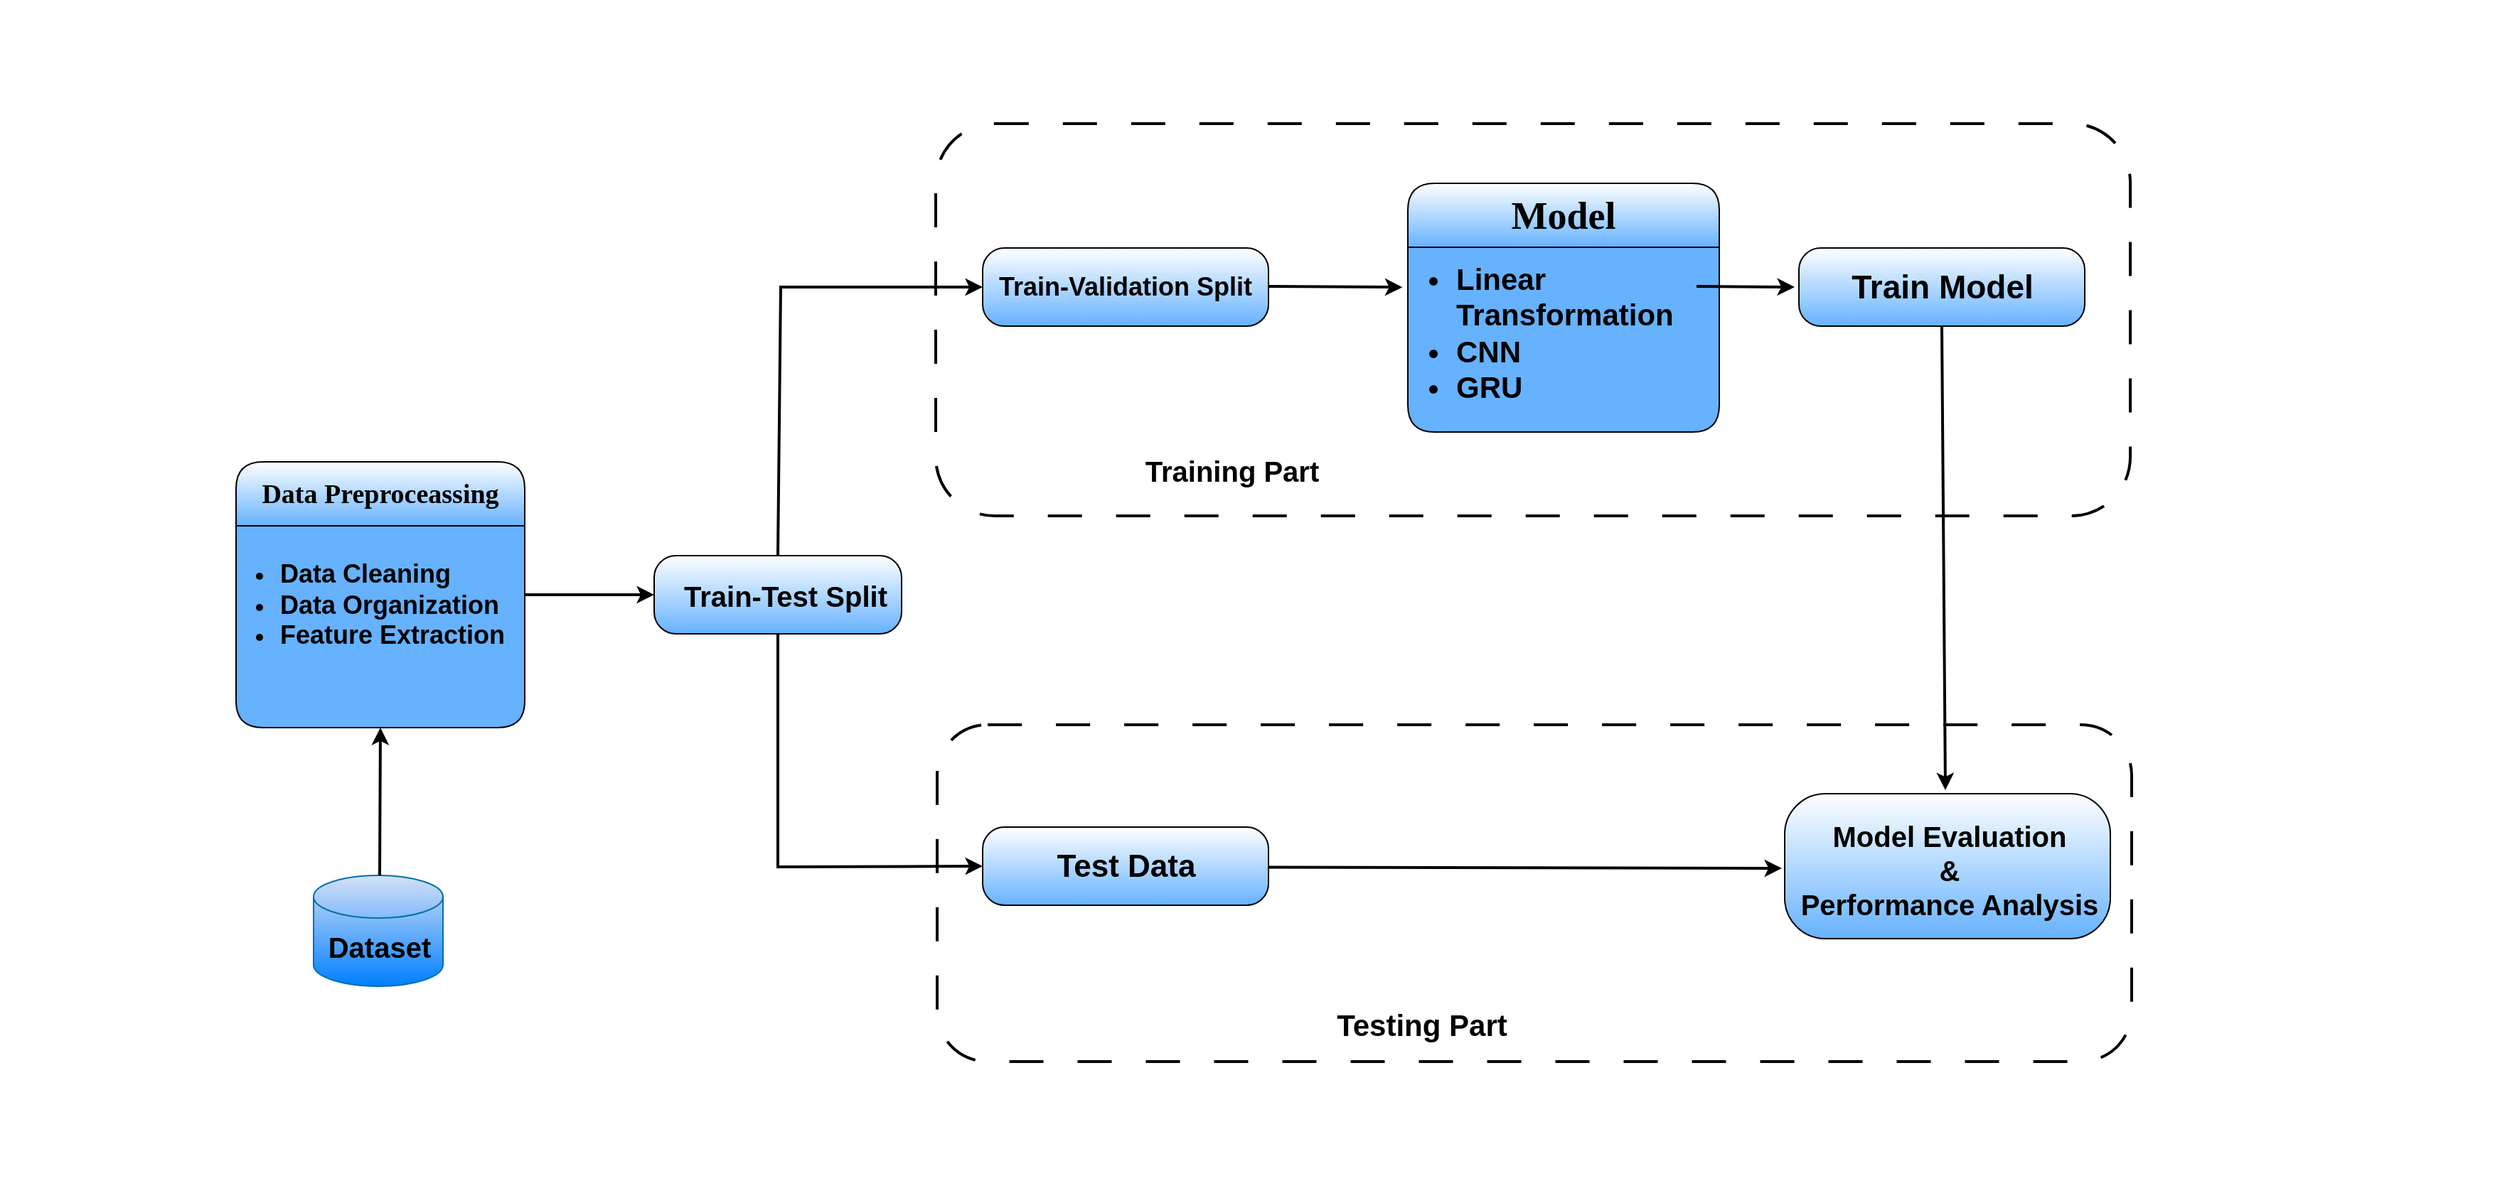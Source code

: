 <mxfile version="24.2.7" type="device">
  <diagram name="Page-1" id="BeFUeFRRMec4aG3Mg1fL">
    <mxGraphModel dx="2700" dy="1708" grid="0" gridSize="10" guides="1" tooltips="1" connect="1" arrows="1" fold="1" page="1" pageScale="1" pageWidth="1100" pageHeight="850" background="none" math="0" shadow="0">
      <root>
        <mxCell id="0" />
        <mxCell id="1" parent="0" />
        <mxCell id="p7WbHFZ-Q9HPBkfyK8q_-29" value="" style="rounded=1;whiteSpace=wrap;html=1;fillColor=none;dashed=1;dashPattern=12 12;strokeWidth=2;" vertex="1" parent="1">
          <mxGeometry x="533" y="347" width="840" height="237" as="geometry" />
        </mxCell>
        <mxCell id="p7WbHFZ-Q9HPBkfyK8q_-28" value="" style="rounded=1;whiteSpace=wrap;html=1;fillColor=none;dashed=1;dashPattern=12 12;strokeWidth=2;" vertex="1" parent="1">
          <mxGeometry x="532" y="-76" width="840" height="276" as="geometry" />
        </mxCell>
        <mxCell id="p7WbHFZ-Q9HPBkfyK8q_-1" value="" style="shape=cylinder3;whiteSpace=wrap;html=1;boundedLbl=1;backgroundOutline=1;size=15;fillColor=#D4E1F5;fontColor=#ffffff;strokeColor=#006EAF;gradientColor=#007FFF;" vertex="1" parent="1">
          <mxGeometry x="94.5" y="453" width="91" height="78" as="geometry" />
        </mxCell>
        <mxCell id="p7WbHFZ-Q9HPBkfyK8q_-2" value="&lt;font face=&quot;Times New Roman&quot; style=&quot;font-size: 19px;&quot;&gt;Data Preproceassing&lt;/font&gt;" style="swimlane;whiteSpace=wrap;html=1;startSize=45;perimeterSpacing=0;rounded=1;swimlaneLine=1;arcSize=14;glass=0;align=center;gradientColor=#66B2FF;swimlaneFillColor=#66B2FF;" vertex="1" parent="1">
          <mxGeometry x="40" y="162" width="203" height="187" as="geometry" />
        </mxCell>
        <mxCell id="p7WbHFZ-Q9HPBkfyK8q_-6" value="&lt;ul style=&quot;font-size: 18px;&quot;&gt;&lt;li&gt;&lt;b&gt;Data Cleaning&lt;/b&gt;&lt;/li&gt;&lt;li style=&quot;&quot;&gt;&lt;b&gt;Data Organization&lt;/b&gt;&lt;/li&gt;&lt;li style=&quot;&quot;&gt;&lt;b&gt;Feature Extraction&lt;/b&gt;&lt;/li&gt;&lt;/ul&gt;" style="text;html=1;align=left;verticalAlign=middle;whiteSpace=wrap;rounded=0;fontSize=16;fillColor=none;" vertex="1" parent="p7WbHFZ-Q9HPBkfyK8q_-2">
          <mxGeometry x="-11" y="24" width="210" height="153" as="geometry" />
        </mxCell>
        <mxCell id="p7WbHFZ-Q9HPBkfyK8q_-7" value="" style="rounded=1;whiteSpace=wrap;html=1;arcSize=28;gradientColor=#66B2FF;" vertex="1" parent="1">
          <mxGeometry x="334" y="228" width="174" height="55" as="geometry" />
        </mxCell>
        <mxCell id="p7WbHFZ-Q9HPBkfyK8q_-8" value="&lt;font size=&quot;1&quot; style=&quot;&quot;&gt;&lt;b style=&quot;font-size: 20px;&quot;&gt;Train-Test Split&lt;/b&gt;&lt;/font&gt;" style="text;html=1;align=center;verticalAlign=middle;whiteSpace=wrap;rounded=0;fontSize=16;" vertex="1" parent="1">
          <mxGeometry x="314" y="240.5" width="225" height="30" as="geometry" />
        </mxCell>
        <mxCell id="p7WbHFZ-Q9HPBkfyK8q_-9" value="" style="rounded=1;whiteSpace=wrap;html=1;arcSize=28;gradientColor=#66B2FF;" vertex="1" parent="1">
          <mxGeometry x="565" y="11.5" width="201" height="55" as="geometry" />
        </mxCell>
        <mxCell id="p7WbHFZ-Q9HPBkfyK8q_-10" value="&lt;b&gt;&lt;font style=&quot;font-size: 18px;&quot;&gt;Train-Validation Split&lt;/font&gt;&lt;/b&gt;" style="text;html=1;align=center;verticalAlign=middle;whiteSpace=wrap;rounded=0;fontSize=16;" vertex="1" parent="1">
          <mxGeometry x="571" y="24" width="189" height="30" as="geometry" />
        </mxCell>
        <mxCell id="p7WbHFZ-Q9HPBkfyK8q_-11" value="" style="rounded=1;whiteSpace=wrap;html=1;arcSize=28;gradientColor=#66B2FF;" vertex="1" parent="1">
          <mxGeometry x="565" y="419" width="201" height="55" as="geometry" />
        </mxCell>
        <mxCell id="p7WbHFZ-Q9HPBkfyK8q_-12" value="&lt;font style=&quot;font-size: 22px;&quot;&gt;&lt;b&gt;Test Data&lt;/b&gt;&lt;/font&gt;" style="text;html=1;align=center;verticalAlign=middle;whiteSpace=wrap;rounded=0;fontSize=16;" vertex="1" parent="1">
          <mxGeometry x="600.5" y="431.5" width="130" height="30" as="geometry" />
        </mxCell>
        <mxCell id="p7WbHFZ-Q9HPBkfyK8q_-13" value="&lt;font face=&quot;Times New Roman&quot; style=&quot;font-size: 27px;&quot;&gt;Model&lt;/font&gt;" style="swimlane;whiteSpace=wrap;html=1;startSize=45;perimeterSpacing=0;rounded=1;swimlaneLine=1;arcSize=14;glass=0;align=center;gradientColor=#66B2FF;swimlaneFillColor=#66B2FF;" vertex="1" parent="1">
          <mxGeometry x="864" y="-34" width="219" height="175" as="geometry" />
        </mxCell>
        <mxCell id="p7WbHFZ-Q9HPBkfyK8q_-14" value="&lt;ul style=&quot;font-size: 21px;&quot;&gt;&lt;li&gt;&lt;b&gt;Linear Transformation&lt;/b&gt;&lt;/li&gt;&lt;li&gt;&lt;b&gt;CNN&lt;/b&gt;&lt;/li&gt;&lt;li&gt;&lt;b&gt;GRU&lt;/b&gt;&lt;/li&gt;&lt;/ul&gt;" style="text;html=1;align=left;verticalAlign=middle;whiteSpace=wrap;rounded=0;fontSize=16;" vertex="1" parent="p7WbHFZ-Q9HPBkfyK8q_-13">
          <mxGeometry x="-8" y="28" width="235" height="153" as="geometry" />
        </mxCell>
        <mxCell id="p7WbHFZ-Q9HPBkfyK8q_-15" value="" style="rounded=1;whiteSpace=wrap;html=1;arcSize=28;gradientColor=#66B2FF;" vertex="1" parent="1">
          <mxGeometry x="1139" y="11.5" width="201" height="55" as="geometry" />
        </mxCell>
        <mxCell id="p7WbHFZ-Q9HPBkfyK8q_-16" value="&lt;font size=&quot;1&quot; style=&quot;&quot;&gt;&lt;b style=&quot;font-size: 23px;&quot;&gt;Train Model&lt;/b&gt;&lt;/font&gt;" style="text;html=1;align=center;verticalAlign=middle;whiteSpace=wrap;rounded=0;fontSize=16;" vertex="1" parent="1">
          <mxGeometry x="1174.5" y="24" width="130" height="30" as="geometry" />
        </mxCell>
        <mxCell id="p7WbHFZ-Q9HPBkfyK8q_-17" value="" style="rounded=1;whiteSpace=wrap;html=1;arcSize=28;gradientColor=#66B2FF;" vertex="1" parent="1">
          <mxGeometry x="1129" y="395.5" width="229" height="102" as="geometry" />
        </mxCell>
        <mxCell id="p7WbHFZ-Q9HPBkfyK8q_-18" value="&lt;font style=&quot;font-size: 20px;&quot;&gt;&lt;b&gt;Model Evaluation&lt;/b&gt;&lt;/font&gt;&lt;div style=&quot;font-size: 20px;&quot;&gt;&lt;font style=&quot;font-size: 20px;&quot;&gt;&lt;b&gt;&amp;amp;&lt;/b&gt;&lt;/font&gt;&lt;/div&gt;&lt;div style=&quot;font-size: 20px;&quot;&gt;&lt;font style=&quot;font-size: 20px;&quot;&gt;&lt;b&gt;Performance Analysis&lt;/b&gt;&lt;/font&gt;&lt;/div&gt;" style="text;html=1;align=center;verticalAlign=middle;whiteSpace=wrap;rounded=0;fontSize=16;" vertex="1" parent="1">
          <mxGeometry x="1129" y="403.5" width="232.25" height="90.5" as="geometry" />
        </mxCell>
        <mxCell id="p7WbHFZ-Q9HPBkfyK8q_-19" value="&lt;font style=&quot;font-size: 20px;&quot;&gt;&lt;b&gt;Dataset&lt;/b&gt;&lt;/font&gt;" style="text;html=1;align=center;verticalAlign=middle;whiteSpace=wrap;rounded=0;fontSize=16;" vertex="1" parent="1">
          <mxGeometry x="76" y="488" width="130" height="30" as="geometry" />
        </mxCell>
        <mxCell id="p7WbHFZ-Q9HPBkfyK8q_-20" value="" style="endArrow=classic;html=1;rounded=0;exitX=1;exitY=0.5;exitDx=0;exitDy=0;strokeWidth=2;" edge="1" parent="1" source="p7WbHFZ-Q9HPBkfyK8q_-2" target="p7WbHFZ-Q9HPBkfyK8q_-7">
          <mxGeometry width="50" height="50" relative="1" as="geometry">
            <mxPoint x="380" y="356" as="sourcePoint" />
            <mxPoint x="737" y="255" as="targetPoint" />
          </mxGeometry>
        </mxCell>
        <mxCell id="p7WbHFZ-Q9HPBkfyK8q_-21" value="" style="endArrow=classic;html=1;rounded=0;exitX=0.511;exitY=0;exitDx=0;exitDy=0;exitPerimeter=0;strokeWidth=2;entryX=0.5;entryY=1;entryDx=0;entryDy=0;" edge="1" parent="1" source="p7WbHFZ-Q9HPBkfyK8q_-1" target="p7WbHFZ-Q9HPBkfyK8q_-2">
          <mxGeometry width="50" height="50" relative="1" as="geometry">
            <mxPoint x="132" y="423" as="sourcePoint" />
            <mxPoint x="147" y="350" as="targetPoint" />
          </mxGeometry>
        </mxCell>
        <mxCell id="p7WbHFZ-Q9HPBkfyK8q_-22" value="" style="endArrow=classic;html=1;rounded=0;exitX=1;exitY=0.5;exitDx=0;exitDy=0;endSize=6;entryX=0.011;entryY=0.36;entryDx=0;entryDy=0;entryPerimeter=0;strokeWidth=2;" edge="1" parent="1">
          <mxGeometry width="50" height="50" relative="1" as="geometry">
            <mxPoint x="766" y="38.52" as="sourcePoint" />
            <mxPoint x="860.189" y="39.08" as="targetPoint" />
          </mxGeometry>
        </mxCell>
        <mxCell id="p7WbHFZ-Q9HPBkfyK8q_-23" value="" style="endArrow=classic;html=1;rounded=0;exitX=1;exitY=0.5;exitDx=0;exitDy=0;endSize=6;strokeWidth=2;" edge="1" parent="1">
          <mxGeometry width="50" height="50" relative="1" as="geometry">
            <mxPoint x="1067" y="38.52" as="sourcePoint" />
            <mxPoint x="1136" y="39" as="targetPoint" />
          </mxGeometry>
        </mxCell>
        <mxCell id="p7WbHFZ-Q9HPBkfyK8q_-24" value="" style="endArrow=classic;html=1;rounded=0;exitX=1;exitY=0.5;exitDx=0;exitDy=0;endSize=6;strokeWidth=2;" edge="1" parent="1">
          <mxGeometry width="50" height="50" relative="1" as="geometry">
            <mxPoint x="766" y="447.27" as="sourcePoint" />
            <mxPoint x="1127" y="448" as="targetPoint" />
          </mxGeometry>
        </mxCell>
        <mxCell id="p7WbHFZ-Q9HPBkfyK8q_-25" value="" style="endArrow=classic;html=1;rounded=0;exitX=0.5;exitY=1;exitDx=0;exitDy=0;strokeWidth=2;" edge="1" parent="1" source="p7WbHFZ-Q9HPBkfyK8q_-15">
          <mxGeometry width="50" height="50" relative="1" as="geometry">
            <mxPoint x="910" y="213" as="sourcePoint" />
            <mxPoint x="1242" y="393" as="targetPoint" />
          </mxGeometry>
        </mxCell>
        <mxCell id="p7WbHFZ-Q9HPBkfyK8q_-26" value="" style="endArrow=classic;html=1;rounded=0;exitX=0.5;exitY=0;exitDx=0;exitDy=0;entryX=0;entryY=0.5;entryDx=0;entryDy=0;strokeWidth=2;" edge="1" parent="1" source="p7WbHFZ-Q9HPBkfyK8q_-7" target="p7WbHFZ-Q9HPBkfyK8q_-9">
          <mxGeometry width="50" height="50" relative="1" as="geometry">
            <mxPoint x="651" y="276" as="sourcePoint" />
            <mxPoint x="701" y="226" as="targetPoint" />
            <Array as="points">
              <mxPoint x="423" y="39" />
            </Array>
          </mxGeometry>
        </mxCell>
        <mxCell id="p7WbHFZ-Q9HPBkfyK8q_-27" value="" style="endArrow=classic;html=1;rounded=0;exitX=0.5;exitY=1;exitDx=0;exitDy=0;entryX=0;entryY=0.5;entryDx=0;entryDy=0;strokeWidth=2;" edge="1" parent="1" source="p7WbHFZ-Q9HPBkfyK8q_-7" target="p7WbHFZ-Q9HPBkfyK8q_-11">
          <mxGeometry width="50" height="50" relative="1" as="geometry">
            <mxPoint x="600" y="271" as="sourcePoint" />
            <mxPoint x="650" y="221" as="targetPoint" />
            <Array as="points">
              <mxPoint x="421" y="447" />
            </Array>
          </mxGeometry>
        </mxCell>
        <mxCell id="p7WbHFZ-Q9HPBkfyK8q_-31" value="&lt;b&gt;&lt;font style=&quot;font-size: 20px;&quot;&gt;Training Part&lt;/font&gt;&lt;/b&gt;" style="text;html=1;align=center;verticalAlign=middle;whiteSpace=wrap;rounded=0;" vertex="1" parent="1">
          <mxGeometry x="637" y="153" width="207" height="30" as="geometry" />
        </mxCell>
        <mxCell id="p7WbHFZ-Q9HPBkfyK8q_-32" value="&lt;b&gt;&lt;font style=&quot;font-size: 21px;&quot;&gt;Testing Part&lt;/font&gt;&lt;/b&gt;" style="text;html=1;align=center;verticalAlign=middle;whiteSpace=wrap;rounded=0;" vertex="1" parent="1">
          <mxGeometry x="812" y="543" width="124" height="30" as="geometry" />
        </mxCell>
        <mxCell id="p7WbHFZ-Q9HPBkfyK8q_-33" value="" style="rounded=1;whiteSpace=wrap;html=1;fillColor=none;strokeWidth=0;strokeColor=none;" vertex="1" parent="1">
          <mxGeometry x="1511" y="217" width="120" height="60" as="geometry" />
        </mxCell>
        <mxCell id="p7WbHFZ-Q9HPBkfyK8q_-34" value="" style="rounded=1;whiteSpace=wrap;html=1;strokeColor=none;fillColor=none;" vertex="1" parent="1">
          <mxGeometry x="-126" y="369" width="120" height="60" as="geometry" />
        </mxCell>
        <mxCell id="p7WbHFZ-Q9HPBkfyK8q_-37" value="" style="rounded=1;whiteSpace=wrap;html=1;strokeColor=none;fillColor=none;" vertex="1" parent="1">
          <mxGeometry x="570" y="619" width="120" height="60" as="geometry" />
        </mxCell>
        <mxCell id="p7WbHFZ-Q9HPBkfyK8q_-38" value="" style="rounded=1;whiteSpace=wrap;html=1;strokeColor=none;fillColor=none;" vertex="1" parent="1">
          <mxGeometry x="670" y="-163" width="120" height="60" as="geometry" />
        </mxCell>
      </root>
    </mxGraphModel>
  </diagram>
</mxfile>
